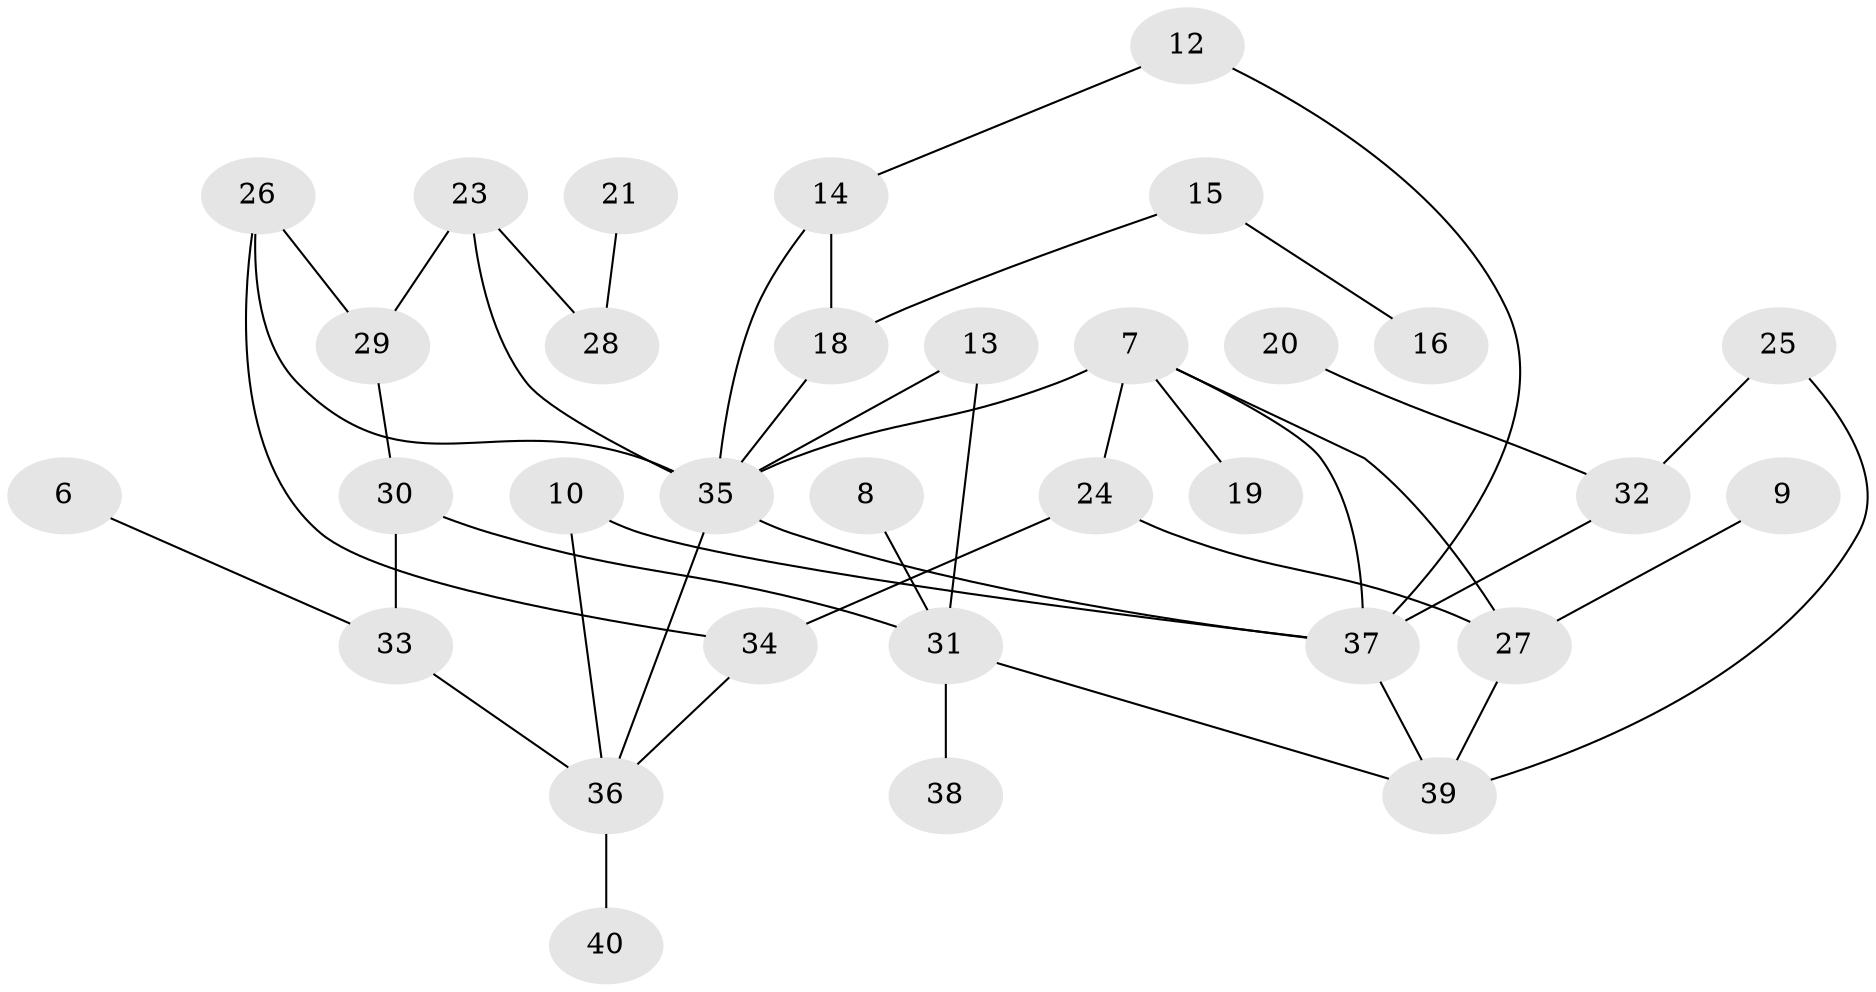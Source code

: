 // original degree distribution, {1: 0.2625, 5: 0.025, 2: 0.2875, 3: 0.2375, 0: 0.0875, 4: 0.0875, 8: 0.0125}
// Generated by graph-tools (version 1.1) at 2025/25/03/09/25 03:25:13]
// undirected, 32 vertices, 44 edges
graph export_dot {
graph [start="1"]
  node [color=gray90,style=filled];
  6;
  7;
  8;
  9;
  10;
  12;
  13;
  14;
  15;
  16;
  18;
  19;
  20;
  21;
  23;
  24;
  25;
  26;
  27;
  28;
  29;
  30;
  31;
  32;
  33;
  34;
  35;
  36;
  37;
  38;
  39;
  40;
  6 -- 33 [weight=1.0];
  7 -- 19 [weight=1.0];
  7 -- 24 [weight=1.0];
  7 -- 27 [weight=1.0];
  7 -- 35 [weight=1.0];
  7 -- 37 [weight=1.0];
  8 -- 31 [weight=1.0];
  9 -- 27 [weight=1.0];
  10 -- 36 [weight=1.0];
  10 -- 37 [weight=1.0];
  12 -- 14 [weight=1.0];
  12 -- 37 [weight=1.0];
  13 -- 31 [weight=1.0];
  13 -- 35 [weight=1.0];
  14 -- 18 [weight=1.0];
  14 -- 35 [weight=1.0];
  15 -- 16 [weight=1.0];
  15 -- 18 [weight=1.0];
  18 -- 35 [weight=1.0];
  20 -- 32 [weight=1.0];
  21 -- 28 [weight=1.0];
  23 -- 28 [weight=1.0];
  23 -- 29 [weight=1.0];
  23 -- 35 [weight=1.0];
  24 -- 27 [weight=1.0];
  24 -- 34 [weight=1.0];
  25 -- 32 [weight=1.0];
  25 -- 39 [weight=1.0];
  26 -- 29 [weight=1.0];
  26 -- 34 [weight=1.0];
  26 -- 35 [weight=1.0];
  27 -- 39 [weight=1.0];
  29 -- 30 [weight=1.0];
  30 -- 31 [weight=1.0];
  30 -- 33 [weight=1.0];
  31 -- 38 [weight=1.0];
  31 -- 39 [weight=1.0];
  32 -- 37 [weight=1.0];
  33 -- 36 [weight=1.0];
  34 -- 36 [weight=1.0];
  35 -- 36 [weight=1.0];
  35 -- 37 [weight=1.0];
  36 -- 40 [weight=1.0];
  37 -- 39 [weight=1.0];
}
